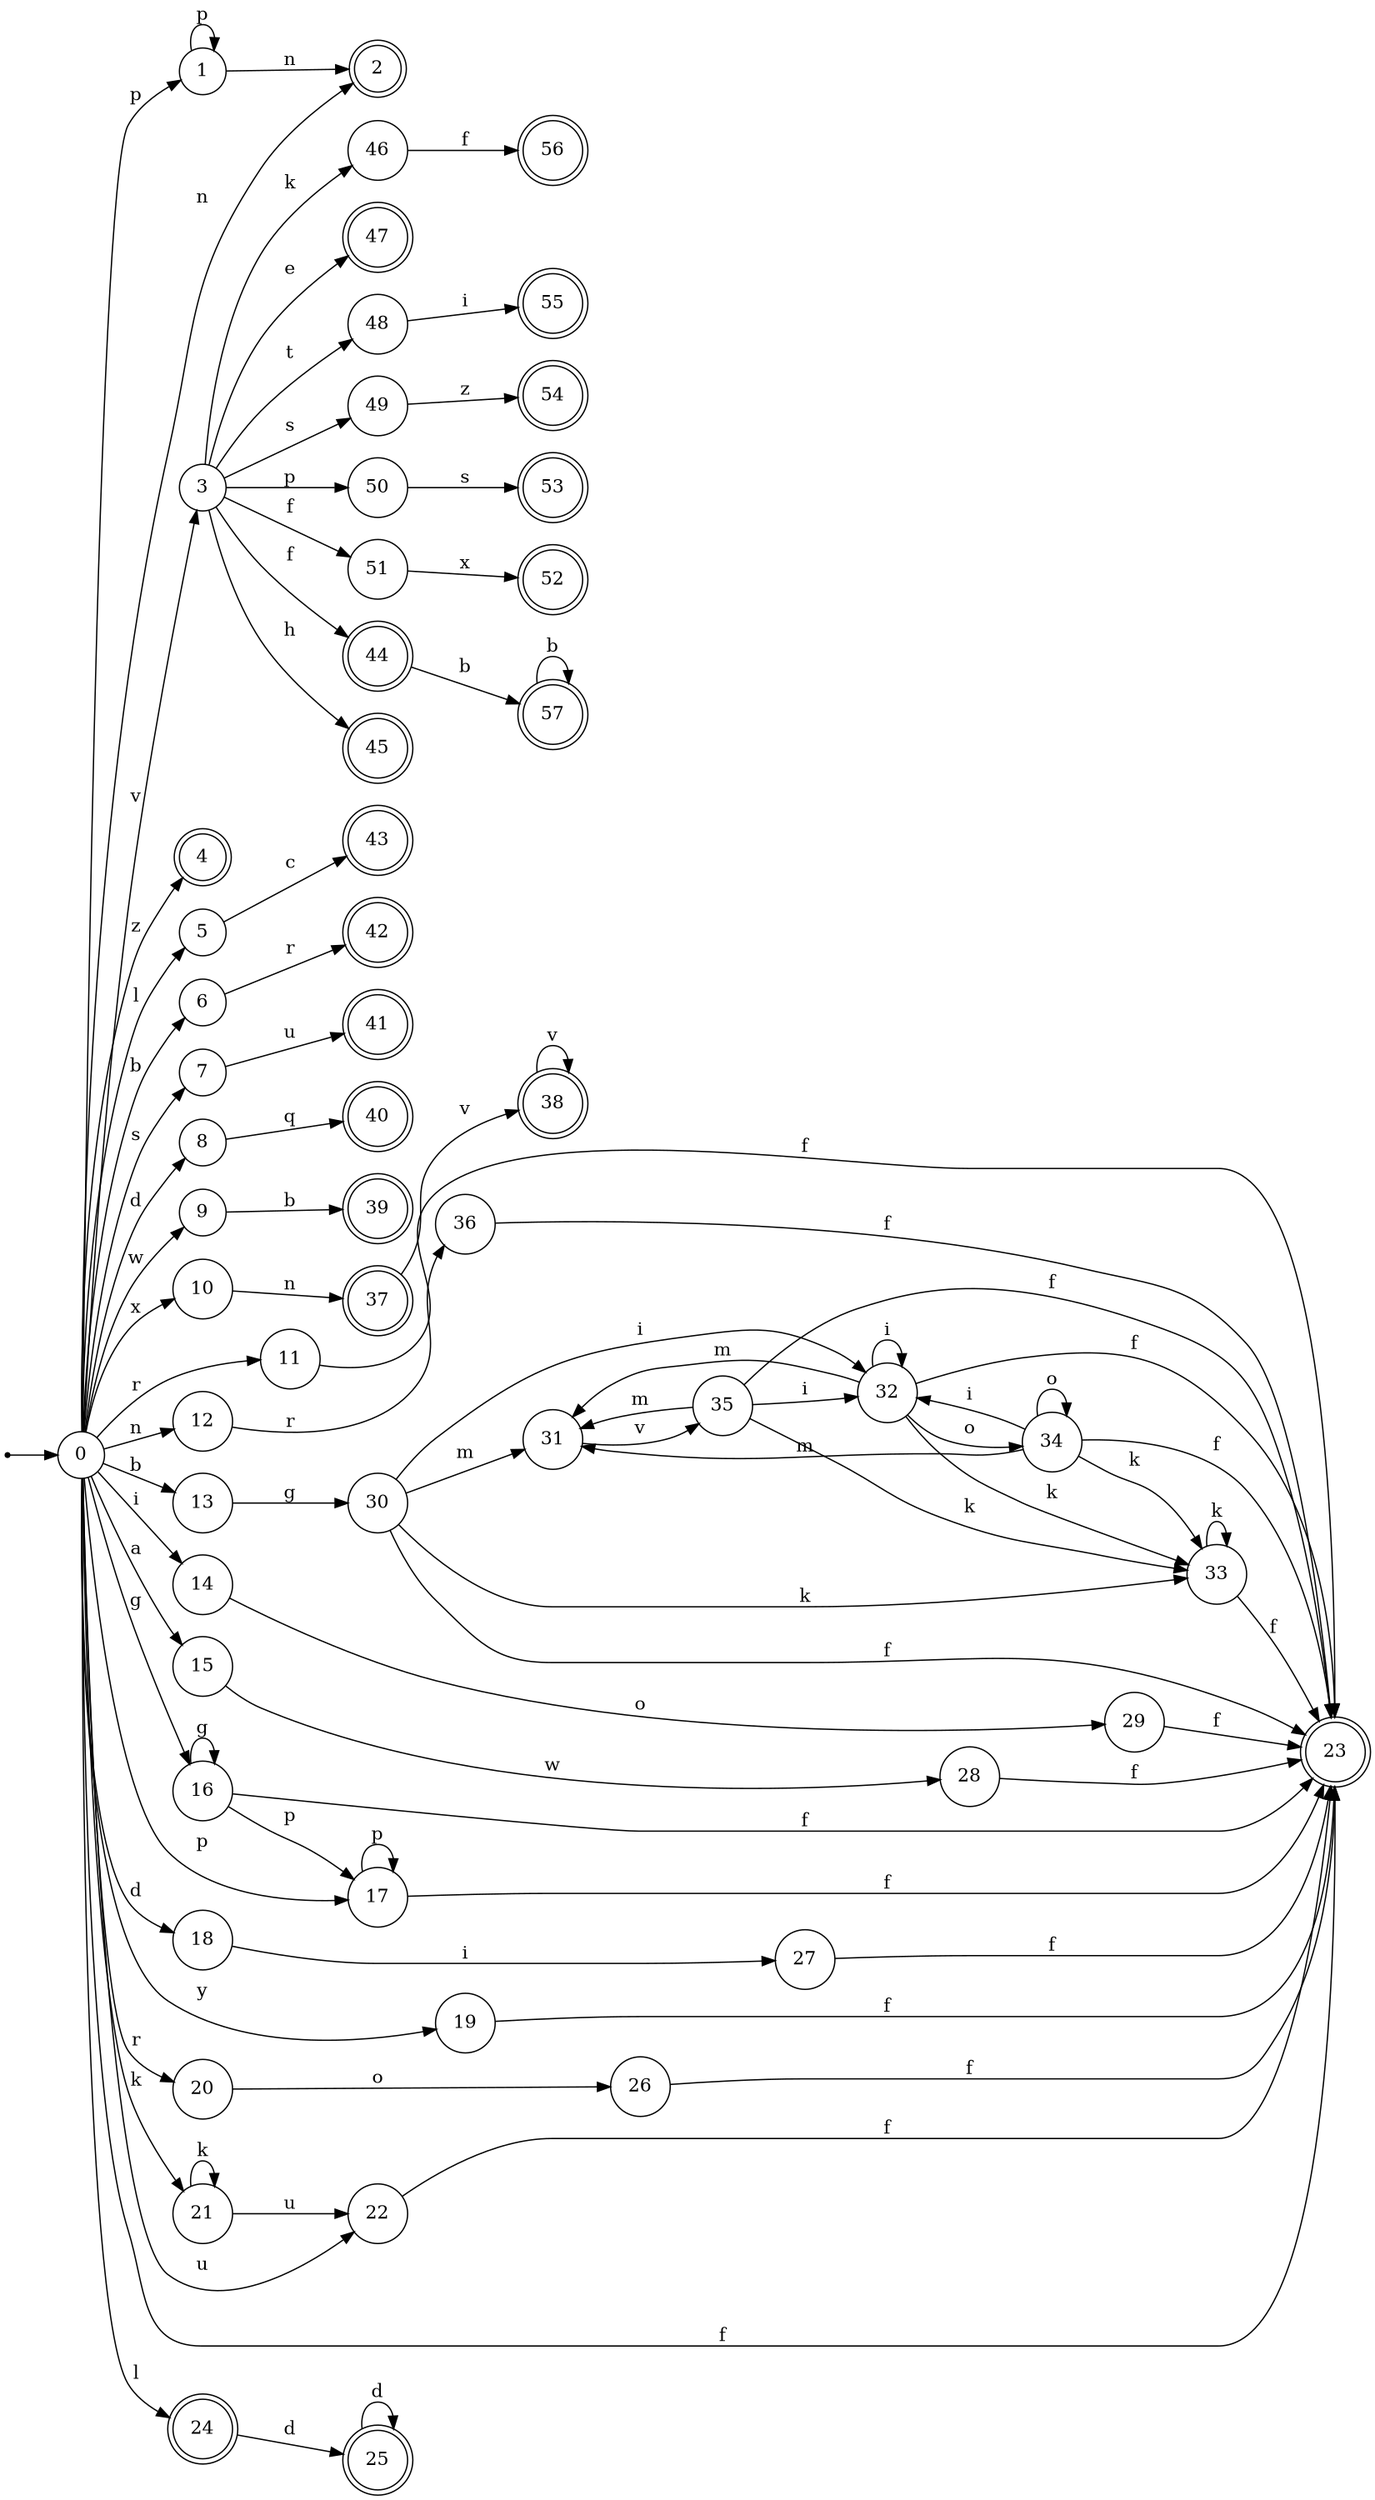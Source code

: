 digraph finite_state_machine {
rankdir=LR;
size="20,20";
node [shape = point]; "dummy0"
node [shape = circle]; "0";
"dummy0" -> "0";
node [shape = circle]; "1";
node [shape = doublecircle]; "2";node [shape = circle]; "3";
node [shape = doublecircle]; "4";node [shape = circle]; "5";
node [shape = circle]; "6";
node [shape = circle]; "7";
node [shape = circle]; "8";
node [shape = circle]; "9";
node [shape = circle]; "10";
node [shape = circle]; "11";
node [shape = circle]; "12";
node [shape = circle]; "13";
node [shape = circle]; "14";
node [shape = circle]; "15";
node [shape = circle]; "16";
node [shape = circle]; "17";
node [shape = circle]; "18";
node [shape = circle]; "19";
node [shape = circle]; "20";
node [shape = circle]; "21";
node [shape = circle]; "22";
node [shape = doublecircle]; "23";node [shape = doublecircle]; "24";node [shape = doublecircle]; "25";node [shape = circle]; "26";
node [shape = circle]; "27";
node [shape = circle]; "28";
node [shape = circle]; "29";
node [shape = circle]; "30";
node [shape = circle]; "31";
node [shape = circle]; "32";
node [shape = circle]; "33";
node [shape = circle]; "34";
node [shape = circle]; "35";
node [shape = circle]; "36";
node [shape = doublecircle]; "37";node [shape = doublecircle]; "38";node [shape = doublecircle]; "39";node [shape = doublecircle]; "40";node [shape = doublecircle]; "41";node [shape = doublecircle]; "42";node [shape = doublecircle]; "43";node [shape = doublecircle]; "44";node [shape = doublecircle]; "45";node [shape = circle]; "46";
node [shape = doublecircle]; "47";node [shape = circle]; "48";
node [shape = circle]; "49";
node [shape = circle]; "50";
node [shape = circle]; "51";
node [shape = doublecircle]; "52";node [shape = doublecircle]; "53";node [shape = doublecircle]; "54";node [shape = doublecircle]; "55";node [shape = doublecircle]; "56";node [shape = doublecircle]; "57";"0" -> "1" [label = "p"];
 "0" -> "17" [label = "p"];
 "0" -> "2" [label = "n"];
 "0" -> "12" [label = "n"];
 "0" -> "3" [label = "v"];
 "0" -> "4" [label = "z"];
 "0" -> "24" [label = "l"];
 "0" -> "5" [label = "l"];
 "0" -> "13" [label = "b"];
 "0" -> "6" [label = "b"];
 "0" -> "7" [label = "s"];
 "0" -> "8" [label = "d"];
 "0" -> "18" [label = "d"];
 "0" -> "9" [label = "w"];
 "0" -> "10" [label = "x"];
 "0" -> "11" [label = "r"];
 "0" -> "20" [label = "r"];
 "0" -> "14" [label = "i"];
 "0" -> "15" [label = "a"];
 "0" -> "16" [label = "g"];
 "0" -> "19" [label = "y"];
 "0" -> "21" [label = "k"];
 "0" -> "22" [label = "u"];
 "0" -> "23" [label = "f"];
 "24" -> "25" [label = "d"];
 "25" -> "25" [label = "d"];
 "22" -> "23" [label = "f"];
 "21" -> "21" [label = "k"];
 "21" -> "22" [label = "u"];
 "20" -> "26" [label = "o"];
 "26" -> "23" [label = "f"];
 "19" -> "23" [label = "f"];
 "18" -> "27" [label = "i"];
 "27" -> "23" [label = "f"];
 "17" -> "17" [label = "p"];
 "17" -> "23" [label = "f"];
 "16" -> "16" [label = "g"];
 "16" -> "17" [label = "p"];
 "16" -> "23" [label = "f"];
 "15" -> "28" [label = "w"];
 "28" -> "23" [label = "f"];
 "14" -> "29" [label = "o"];
 "29" -> "23" [label = "f"];
 "13" -> "30" [label = "g"];
 "30" -> "31" [label = "m"];
 "30" -> "32" [label = "i"];
 "30" -> "33" [label = "k"];
 "30" -> "23" [label = "f"];
 "33" -> "33" [label = "k"];
 "33" -> "23" [label = "f"];
 "32" -> "32" [label = "i"];
 "32" -> "34" [label = "o"];
 "32" -> "31" [label = "m"];
 "32" -> "33" [label = "k"];
 "32" -> "23" [label = "f"];
 "34" -> "34" [label = "o"];
 "34" -> "32" [label = "i"];
 "34" -> "31" [label = "m"];
 "34" -> "33" [label = "k"];
 "34" -> "23" [label = "f"];
 "31" -> "35" [label = "v"];
 "35" -> "31" [label = "m"];
 "35" -> "32" [label = "i"];
 "35" -> "33" [label = "k"];
 "35" -> "23" [label = "f"];
 "12" -> "36" [label = "r"];
 "36" -> "23" [label = "f"];
 "11" -> "23" [label = "f"];
 "10" -> "37" [label = "n"];
 "37" -> "38" [label = "v"];
 "38" -> "38" [label = "v"];
 "9" -> "39" [label = "b"];
 "8" -> "40" [label = "q"];
 "7" -> "41" [label = "u"];
 "6" -> "42" [label = "r"];
 "5" -> "43" [label = "c"];
 "3" -> "51" [label = "f"];
 "3" -> "44" [label = "f"];
 "3" -> "45" [label = "h"];
 "3" -> "46" [label = "k"];
 "3" -> "47" [label = "e"];
 "3" -> "48" [label = "t"];
 "3" -> "49" [label = "s"];
 "3" -> "50" [label = "p"];
 "51" -> "52" [label = "x"];
 "50" -> "53" [label = "s"];
 "49" -> "54" [label = "z"];
 "48" -> "55" [label = "i"];
 "46" -> "56" [label = "f"];
 "44" -> "57" [label = "b"];
 "57" -> "57" [label = "b"];
 "1" -> "1" [label = "p"];
 "1" -> "2" [label = "n"];
 }

